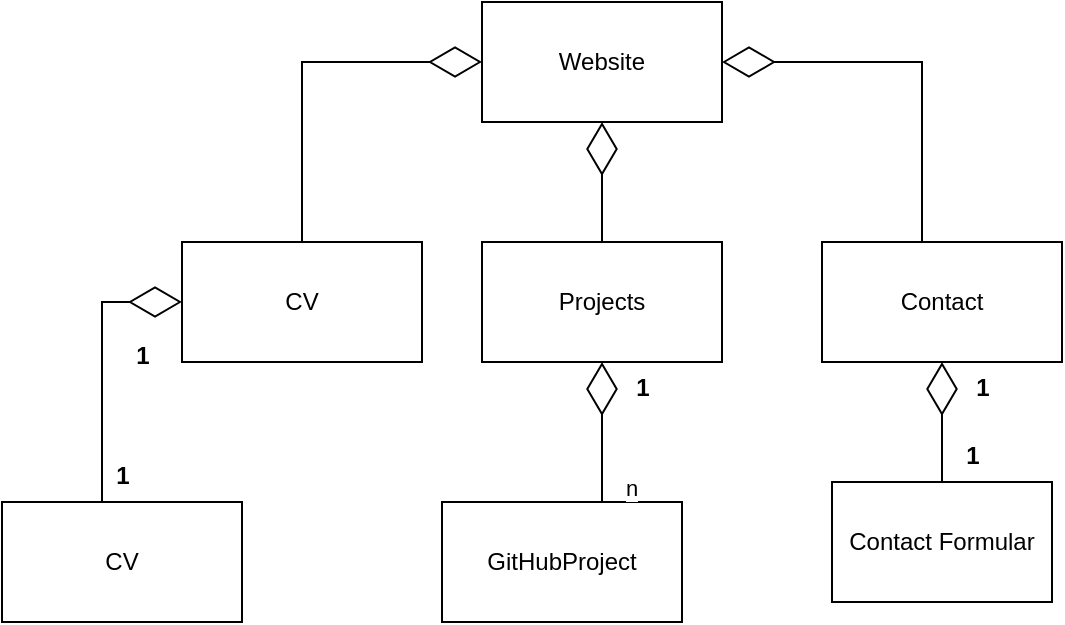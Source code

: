<mxfile version="21.3.8" type="device">
  <diagram id="lWKHl0DGJKNdS5AiAbQL" name="Side-1">
    <mxGraphModel dx="1290" dy="1710" grid="1" gridSize="10" guides="1" tooltips="1" connect="1" arrows="1" fold="1" page="1" pageScale="1" pageWidth="827" pageHeight="1169" math="0" shadow="0">
      <root>
        <mxCell id="0" />
        <mxCell id="1" parent="0" />
        <mxCell id="0fPadxyHPUMfXpmrg0gB-1" value="CV" style="rounded=0;whiteSpace=wrap;html=1;" parent="1" vertex="1">
          <mxGeometry x="20" y="140" width="120" height="60" as="geometry" />
        </mxCell>
        <mxCell id="0fPadxyHPUMfXpmrg0gB-4" value="Website" style="rounded=0;whiteSpace=wrap;html=1;" parent="1" vertex="1">
          <mxGeometry x="260" y="-110" width="120" height="60" as="geometry" />
        </mxCell>
        <mxCell id="0fPadxyHPUMfXpmrg0gB-12" value="GitHubProject" style="rounded=0;whiteSpace=wrap;html=1;" parent="1" vertex="1">
          <mxGeometry x="240" y="140" width="120" height="60" as="geometry" />
        </mxCell>
        <mxCell id="0fPadxyHPUMfXpmrg0gB-15" value="Contact Formular" style="html=1;whiteSpace=wrap;" parent="1" vertex="1">
          <mxGeometry x="435" y="130" width="110" height="60" as="geometry" />
        </mxCell>
        <mxCell id="0fPadxyHPUMfXpmrg0gB-20" value="CV" style="rounded=0;whiteSpace=wrap;html=1;" parent="1" vertex="1">
          <mxGeometry x="110" y="10" width="120" height="60" as="geometry" />
        </mxCell>
        <mxCell id="0fPadxyHPUMfXpmrg0gB-21" value="Projects" style="rounded=0;whiteSpace=wrap;html=1;" parent="1" vertex="1">
          <mxGeometry x="260" y="10" width="120" height="60" as="geometry" />
        </mxCell>
        <mxCell id="0fPadxyHPUMfXpmrg0gB-22" value="Contact" style="rounded=0;whiteSpace=wrap;html=1;" parent="1" vertex="1">
          <mxGeometry x="430" y="10" width="120" height="60" as="geometry" />
        </mxCell>
        <mxCell id="0fPadxyHPUMfXpmrg0gB-31" value="n" style="edgeLabel;resizable=0;html=1;align=left;verticalAlign=bottom;" parent="1" connectable="0" vertex="1">
          <mxGeometry x="350" y="130.0" as="geometry">
            <mxPoint x="-20" y="11" as="offset" />
          </mxGeometry>
        </mxCell>
        <mxCell id="0fPadxyHPUMfXpmrg0gB-35" value="" style="endArrow=diamondThin;endFill=0;endSize=24;html=1;rounded=0;exitX=0.5;exitY=0;exitDx=0;exitDy=0;entryX=0;entryY=0.5;entryDx=0;entryDy=0;" parent="1" source="0fPadxyHPUMfXpmrg0gB-20" target="0fPadxyHPUMfXpmrg0gB-4" edge="1">
          <mxGeometry width="160" relative="1" as="geometry">
            <mxPoint x="160" y="-10" as="sourcePoint" />
            <mxPoint x="490" y="-10" as="targetPoint" />
            <Array as="points">
              <mxPoint x="170" y="-80" />
            </Array>
          </mxGeometry>
        </mxCell>
        <mxCell id="0fPadxyHPUMfXpmrg0gB-36" value="" style="endArrow=diamondThin;endFill=0;endSize=24;html=1;rounded=0;entryX=0.5;entryY=1;entryDx=0;entryDy=0;" parent="1" target="0fPadxyHPUMfXpmrg0gB-21" edge="1">
          <mxGeometry width="160" relative="1" as="geometry">
            <mxPoint x="320" y="140" as="sourcePoint" />
            <mxPoint x="480" y="140" as="targetPoint" />
          </mxGeometry>
        </mxCell>
        <mxCell id="0fPadxyHPUMfXpmrg0gB-37" value="1" style="text;align=center;fontStyle=1;verticalAlign=middle;spacingLeft=3;spacingRight=3;strokeColor=none;rotatable=0;points=[[0,0.5],[1,0.5]];portConstraint=eastwest;html=1;" parent="1" vertex="1">
          <mxGeometry x="300" y="70" width="80" height="26" as="geometry" />
        </mxCell>
        <mxCell id="0fPadxyHPUMfXpmrg0gB-38" value="" style="endArrow=diamondThin;endFill=0;endSize=24;html=1;rounded=0;entryX=0;entryY=0.5;entryDx=0;entryDy=0;" parent="1" target="0fPadxyHPUMfXpmrg0gB-20" edge="1">
          <mxGeometry width="160" relative="1" as="geometry">
            <mxPoint x="70" y="140" as="sourcePoint" />
            <mxPoint x="230" y="140" as="targetPoint" />
            <Array as="points">
              <mxPoint x="70" y="40" />
            </Array>
          </mxGeometry>
        </mxCell>
        <mxCell id="0fPadxyHPUMfXpmrg0gB-39" value="" style="endArrow=diamondThin;endFill=0;endSize=24;html=1;rounded=0;entryX=0.5;entryY=1;entryDx=0;entryDy=0;" parent="1" target="0fPadxyHPUMfXpmrg0gB-4" edge="1">
          <mxGeometry width="160" relative="1" as="geometry">
            <mxPoint x="320" y="10" as="sourcePoint" />
            <mxPoint x="480" y="10" as="targetPoint" />
          </mxGeometry>
        </mxCell>
        <mxCell id="0fPadxyHPUMfXpmrg0gB-40" value="" style="endArrow=diamondThin;endFill=0;endSize=24;html=1;rounded=0;entryX=1;entryY=0.5;entryDx=0;entryDy=0;" parent="1" target="0fPadxyHPUMfXpmrg0gB-4" edge="1">
          <mxGeometry width="160" relative="1" as="geometry">
            <mxPoint x="480" y="10" as="sourcePoint" />
            <mxPoint x="640" y="10" as="targetPoint" />
            <Array as="points">
              <mxPoint x="480" y="-80" />
            </Array>
          </mxGeometry>
        </mxCell>
        <mxCell id="0fPadxyHPUMfXpmrg0gB-41" value="" style="endArrow=diamondThin;endFill=0;endSize=24;html=1;rounded=0;entryX=0.5;entryY=1;entryDx=0;entryDy=0;exitX=0.5;exitY=0;exitDx=0;exitDy=0;" parent="1" source="0fPadxyHPUMfXpmrg0gB-15" target="0fPadxyHPUMfXpmrg0gB-22" edge="1">
          <mxGeometry width="160" relative="1" as="geometry">
            <mxPoint x="500" y="130" as="sourcePoint" />
            <mxPoint x="660" y="130" as="targetPoint" />
          </mxGeometry>
        </mxCell>
        <mxCell id="0fPadxyHPUMfXpmrg0gB-42" value="1" style="text;align=center;fontStyle=1;verticalAlign=middle;spacingLeft=3;spacingRight=3;strokeColor=none;rotatable=0;points=[[0,0.5],[1,0.5]];portConstraint=eastwest;html=1;" parent="1" vertex="1">
          <mxGeometry x="470" y="70" width="80" height="26" as="geometry" />
        </mxCell>
        <mxCell id="0fPadxyHPUMfXpmrg0gB-43" value="1" style="text;align=center;fontStyle=1;verticalAlign=middle;spacingLeft=3;spacingRight=3;strokeColor=none;rotatable=0;points=[[0,0.5],[1,0.5]];portConstraint=eastwest;html=1;" parent="1" vertex="1">
          <mxGeometry x="465" y="104" width="80" height="26" as="geometry" />
        </mxCell>
        <mxCell id="0fPadxyHPUMfXpmrg0gB-44" value="1" style="text;align=center;fontStyle=1;verticalAlign=middle;spacingLeft=3;spacingRight=3;strokeColor=none;rotatable=0;points=[[0,0.5],[1,0.5]];portConstraint=eastwest;html=1;" parent="1" vertex="1">
          <mxGeometry x="50" y="54" width="80" height="26" as="geometry" />
        </mxCell>
        <mxCell id="0fPadxyHPUMfXpmrg0gB-45" value="1" style="text;align=center;fontStyle=1;verticalAlign=middle;spacingLeft=3;spacingRight=3;strokeColor=none;rotatable=0;points=[[0,0.5],[1,0.5]];portConstraint=eastwest;html=1;" parent="1" vertex="1">
          <mxGeometry x="40" y="114" width="80" height="26" as="geometry" />
        </mxCell>
      </root>
    </mxGraphModel>
  </diagram>
</mxfile>
